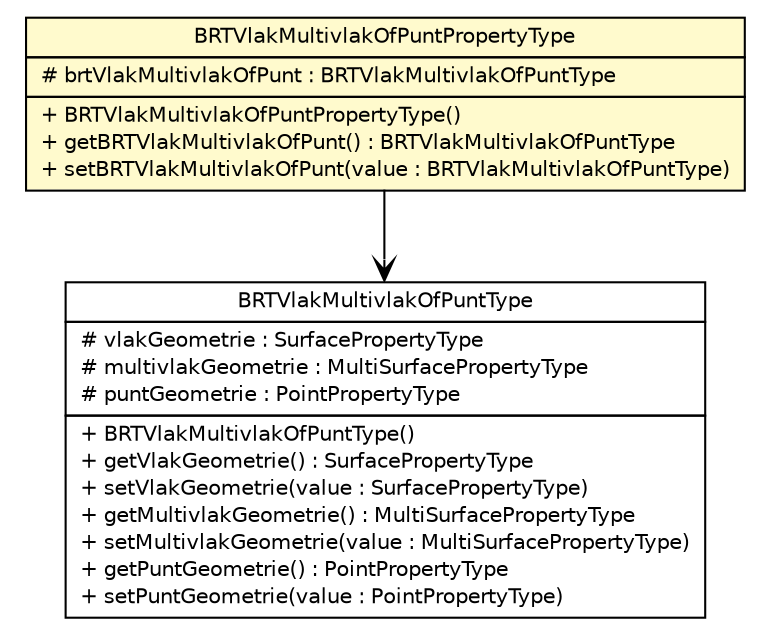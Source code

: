 #!/usr/local/bin/dot
#
# Class diagram 
# Generated by UMLGraph version R5_6-24-gf6e263 (http://www.umlgraph.org/)
#

digraph G {
	edge [fontname="Helvetica",fontsize=10,labelfontname="Helvetica",labelfontsize=10];
	node [fontname="Helvetica",fontsize=10,shape=plaintext];
	nodesep=0.25;
	ranksep=0.5;
	// nl.b3p.topnl.top250nl.BRTVlakMultivlakOfPuntType
	c8671 [label=<<table title="nl.b3p.topnl.top250nl.BRTVlakMultivlakOfPuntType" border="0" cellborder="1" cellspacing="0" cellpadding="2" port="p" href="./BRTVlakMultivlakOfPuntType.html">
		<tr><td><table border="0" cellspacing="0" cellpadding="1">
<tr><td align="center" balign="center"> BRTVlakMultivlakOfPuntType </td></tr>
		</table></td></tr>
		<tr><td><table border="0" cellspacing="0" cellpadding="1">
<tr><td align="left" balign="left"> # vlakGeometrie : SurfacePropertyType </td></tr>
<tr><td align="left" balign="left"> # multivlakGeometrie : MultiSurfacePropertyType </td></tr>
<tr><td align="left" balign="left"> # puntGeometrie : PointPropertyType </td></tr>
		</table></td></tr>
		<tr><td><table border="0" cellspacing="0" cellpadding="1">
<tr><td align="left" balign="left"> + BRTVlakMultivlakOfPuntType() </td></tr>
<tr><td align="left" balign="left"> + getVlakGeometrie() : SurfacePropertyType </td></tr>
<tr><td align="left" balign="left"> + setVlakGeometrie(value : SurfacePropertyType) </td></tr>
<tr><td align="left" balign="left"> + getMultivlakGeometrie() : MultiSurfacePropertyType </td></tr>
<tr><td align="left" balign="left"> + setMultivlakGeometrie(value : MultiSurfacePropertyType) </td></tr>
<tr><td align="left" balign="left"> + getPuntGeometrie() : PointPropertyType </td></tr>
<tr><td align="left" balign="left"> + setPuntGeometrie(value : PointPropertyType) </td></tr>
		</table></td></tr>
		</table>>, URL="./BRTVlakMultivlakOfPuntType.html", fontname="Helvetica", fontcolor="black", fontsize=10.0];
	// nl.b3p.topnl.top250nl.BRTVlakMultivlakOfPuntPropertyType
	c8706 [label=<<table title="nl.b3p.topnl.top250nl.BRTVlakMultivlakOfPuntPropertyType" border="0" cellborder="1" cellspacing="0" cellpadding="2" port="p" bgcolor="lemonChiffon" href="./BRTVlakMultivlakOfPuntPropertyType.html">
		<tr><td><table border="0" cellspacing="0" cellpadding="1">
<tr><td align="center" balign="center"> BRTVlakMultivlakOfPuntPropertyType </td></tr>
		</table></td></tr>
		<tr><td><table border="0" cellspacing="0" cellpadding="1">
<tr><td align="left" balign="left"> # brtVlakMultivlakOfPunt : BRTVlakMultivlakOfPuntType </td></tr>
		</table></td></tr>
		<tr><td><table border="0" cellspacing="0" cellpadding="1">
<tr><td align="left" balign="left"> + BRTVlakMultivlakOfPuntPropertyType() </td></tr>
<tr><td align="left" balign="left"> + getBRTVlakMultivlakOfPunt() : BRTVlakMultivlakOfPuntType </td></tr>
<tr><td align="left" balign="left"> + setBRTVlakMultivlakOfPunt(value : BRTVlakMultivlakOfPuntType) </td></tr>
		</table></td></tr>
		</table>>, URL="./BRTVlakMultivlakOfPuntPropertyType.html", fontname="Helvetica", fontcolor="black", fontsize=10.0];
	// nl.b3p.topnl.top250nl.BRTVlakMultivlakOfPuntPropertyType NAVASSOC nl.b3p.topnl.top250nl.BRTVlakMultivlakOfPuntType
	c8706:p -> c8671:p [taillabel="", label="", headlabel="", fontname="Helvetica", fontcolor="black", fontsize=10.0, color="black", arrowhead=open];
}


